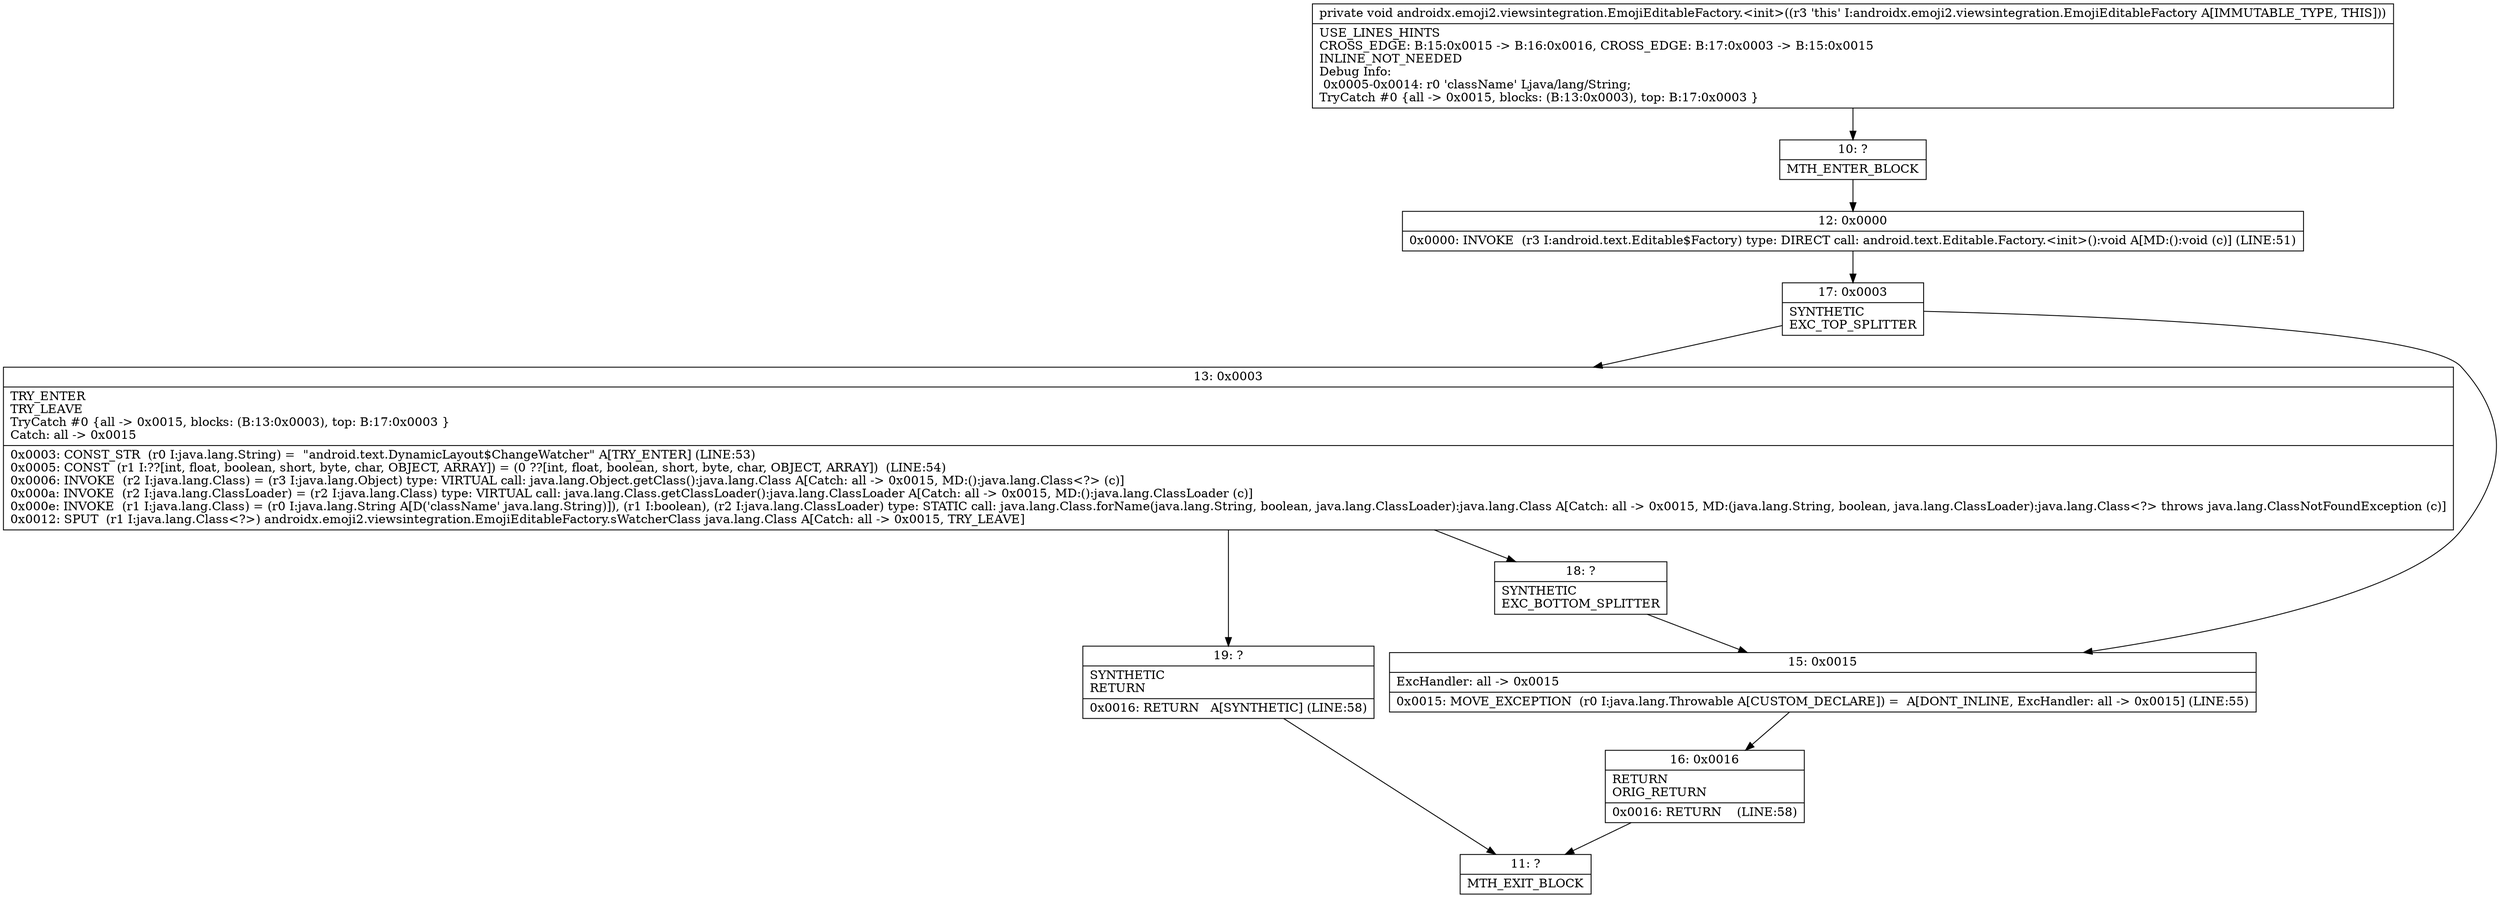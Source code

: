 digraph "CFG forandroidx.emoji2.viewsintegration.EmojiEditableFactory.\<init\>()V" {
Node_10 [shape=record,label="{10\:\ ?|MTH_ENTER_BLOCK\l}"];
Node_12 [shape=record,label="{12\:\ 0x0000|0x0000: INVOKE  (r3 I:android.text.Editable$Factory) type: DIRECT call: android.text.Editable.Factory.\<init\>():void A[MD:():void (c)] (LINE:51)\l}"];
Node_17 [shape=record,label="{17\:\ 0x0003|SYNTHETIC\lEXC_TOP_SPLITTER\l}"];
Node_13 [shape=record,label="{13\:\ 0x0003|TRY_ENTER\lTRY_LEAVE\lTryCatch #0 \{all \-\> 0x0015, blocks: (B:13:0x0003), top: B:17:0x0003 \}\lCatch: all \-\> 0x0015\l|0x0003: CONST_STR  (r0 I:java.lang.String) =  \"android.text.DynamicLayout$ChangeWatcher\" A[TRY_ENTER] (LINE:53)\l0x0005: CONST  (r1 I:??[int, float, boolean, short, byte, char, OBJECT, ARRAY]) = (0 ??[int, float, boolean, short, byte, char, OBJECT, ARRAY])  (LINE:54)\l0x0006: INVOKE  (r2 I:java.lang.Class) = (r3 I:java.lang.Object) type: VIRTUAL call: java.lang.Object.getClass():java.lang.Class A[Catch: all \-\> 0x0015, MD:():java.lang.Class\<?\> (c)]\l0x000a: INVOKE  (r2 I:java.lang.ClassLoader) = (r2 I:java.lang.Class) type: VIRTUAL call: java.lang.Class.getClassLoader():java.lang.ClassLoader A[Catch: all \-\> 0x0015, MD:():java.lang.ClassLoader (c)]\l0x000e: INVOKE  (r1 I:java.lang.Class) = (r0 I:java.lang.String A[D('className' java.lang.String)]), (r1 I:boolean), (r2 I:java.lang.ClassLoader) type: STATIC call: java.lang.Class.forName(java.lang.String, boolean, java.lang.ClassLoader):java.lang.Class A[Catch: all \-\> 0x0015, MD:(java.lang.String, boolean, java.lang.ClassLoader):java.lang.Class\<?\> throws java.lang.ClassNotFoundException (c)]\l0x0012: SPUT  (r1 I:java.lang.Class\<?\>) androidx.emoji2.viewsintegration.EmojiEditableFactory.sWatcherClass java.lang.Class A[Catch: all \-\> 0x0015, TRY_LEAVE]\l}"];
Node_18 [shape=record,label="{18\:\ ?|SYNTHETIC\lEXC_BOTTOM_SPLITTER\l}"];
Node_19 [shape=record,label="{19\:\ ?|SYNTHETIC\lRETURN\l|0x0016: RETURN   A[SYNTHETIC] (LINE:58)\l}"];
Node_11 [shape=record,label="{11\:\ ?|MTH_EXIT_BLOCK\l}"];
Node_15 [shape=record,label="{15\:\ 0x0015|ExcHandler: all \-\> 0x0015\l|0x0015: MOVE_EXCEPTION  (r0 I:java.lang.Throwable A[CUSTOM_DECLARE]) =  A[DONT_INLINE, ExcHandler: all \-\> 0x0015] (LINE:55)\l}"];
Node_16 [shape=record,label="{16\:\ 0x0016|RETURN\lORIG_RETURN\l|0x0016: RETURN    (LINE:58)\l}"];
MethodNode[shape=record,label="{private void androidx.emoji2.viewsintegration.EmojiEditableFactory.\<init\>((r3 'this' I:androidx.emoji2.viewsintegration.EmojiEditableFactory A[IMMUTABLE_TYPE, THIS]))  | USE_LINES_HINTS\lCROSS_EDGE: B:15:0x0015 \-\> B:16:0x0016, CROSS_EDGE: B:17:0x0003 \-\> B:15:0x0015\lINLINE_NOT_NEEDED\lDebug Info:\l  0x0005\-0x0014: r0 'className' Ljava\/lang\/String;\lTryCatch #0 \{all \-\> 0x0015, blocks: (B:13:0x0003), top: B:17:0x0003 \}\l}"];
MethodNode -> Node_10;Node_10 -> Node_12;
Node_12 -> Node_17;
Node_17 -> Node_13;
Node_17 -> Node_15;
Node_13 -> Node_18;
Node_13 -> Node_19;
Node_18 -> Node_15;
Node_19 -> Node_11;
Node_15 -> Node_16;
Node_16 -> Node_11;
}


